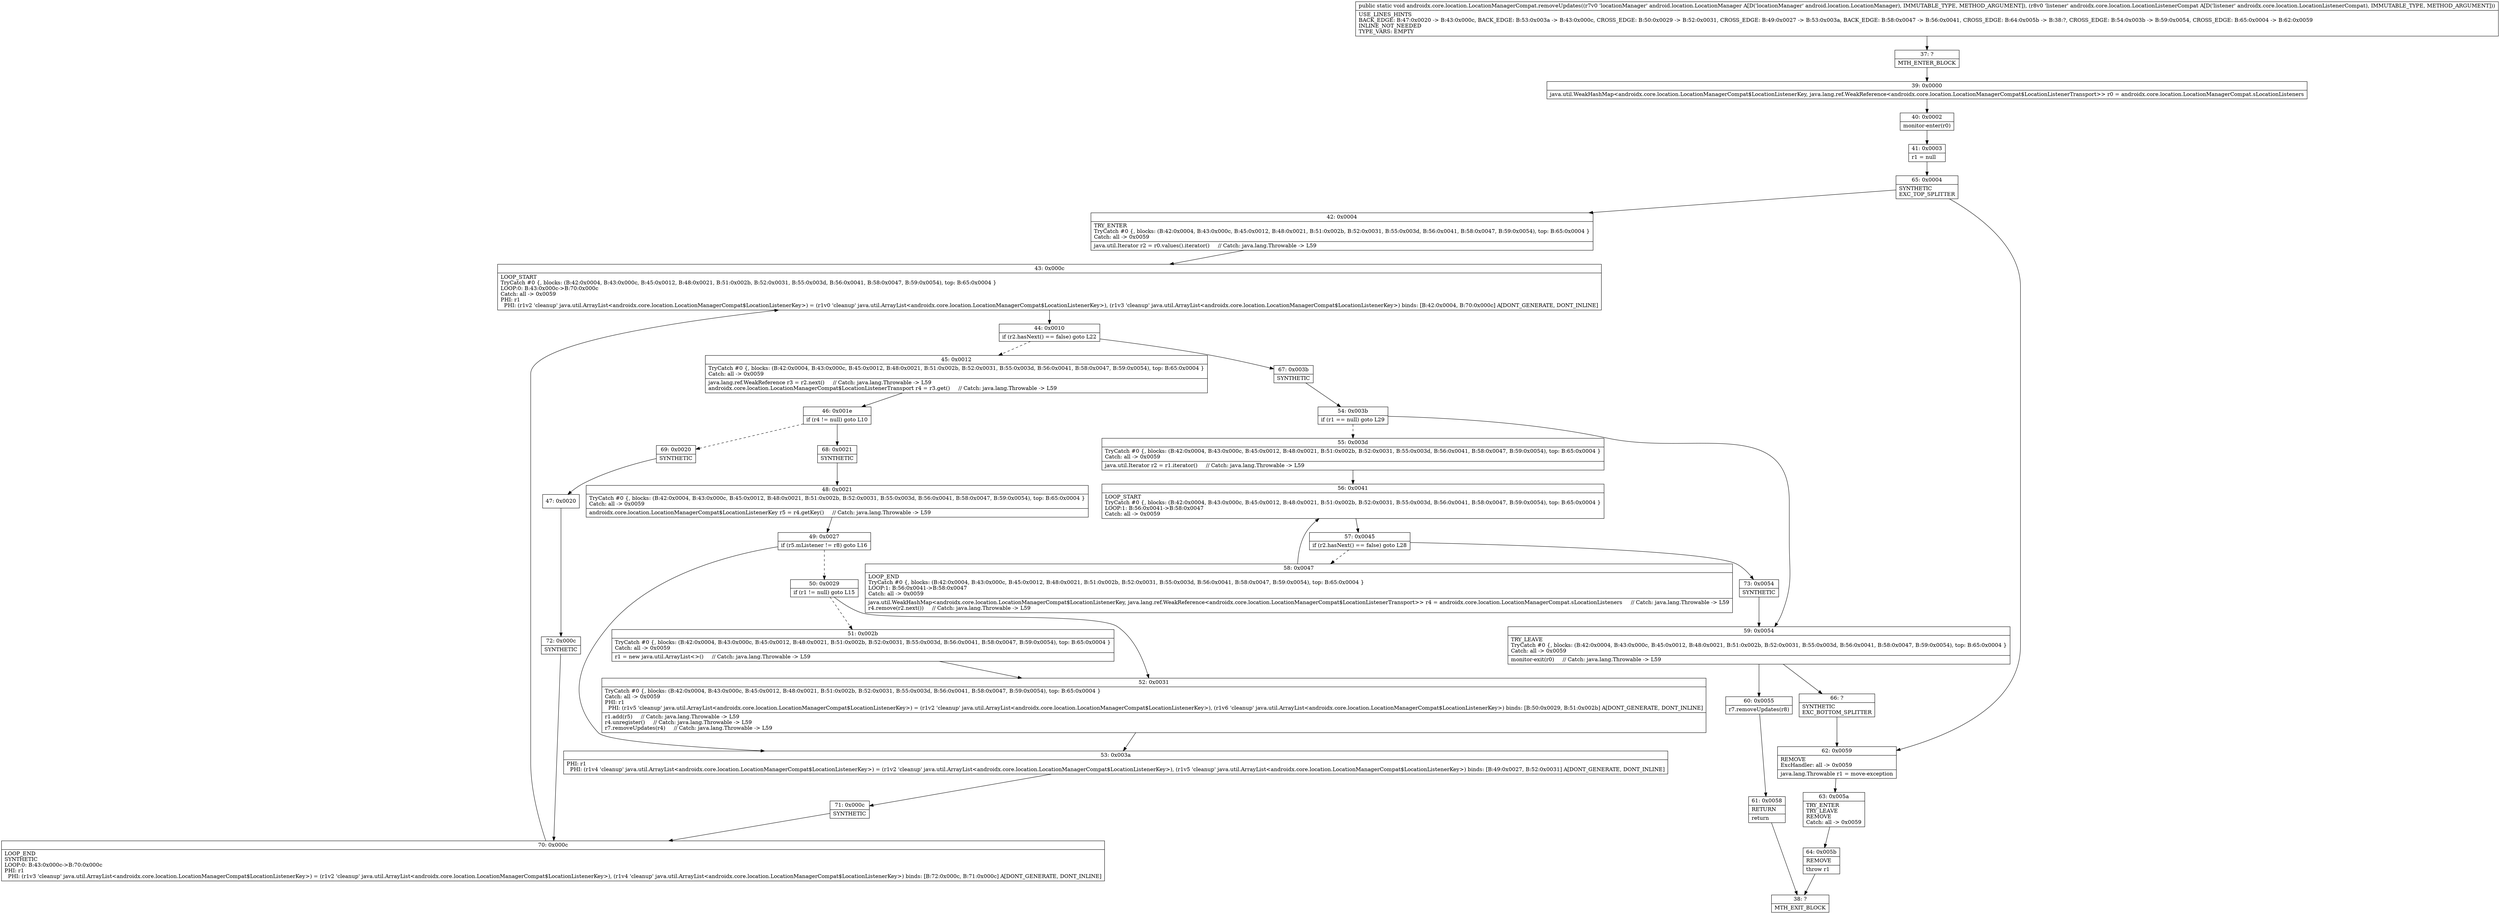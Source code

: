digraph "CFG forandroidx.core.location.LocationManagerCompat.removeUpdates(Landroid\/location\/LocationManager;Landroidx\/core\/location\/LocationListenerCompat;)V" {
Node_37 [shape=record,label="{37\:\ ?|MTH_ENTER_BLOCK\l}"];
Node_39 [shape=record,label="{39\:\ 0x0000|java.util.WeakHashMap\<androidx.core.location.LocationManagerCompat$LocationListenerKey, java.lang.ref.WeakReference\<androidx.core.location.LocationManagerCompat$LocationListenerTransport\>\> r0 = androidx.core.location.LocationManagerCompat.sLocationListeners\l}"];
Node_40 [shape=record,label="{40\:\ 0x0002|monitor\-enter(r0)\l}"];
Node_41 [shape=record,label="{41\:\ 0x0003|r1 = null\l}"];
Node_65 [shape=record,label="{65\:\ 0x0004|SYNTHETIC\lEXC_TOP_SPLITTER\l}"];
Node_42 [shape=record,label="{42\:\ 0x0004|TRY_ENTER\lTryCatch #0 \{, blocks: (B:42:0x0004, B:43:0x000c, B:45:0x0012, B:48:0x0021, B:51:0x002b, B:52:0x0031, B:55:0x003d, B:56:0x0041, B:58:0x0047, B:59:0x0054), top: B:65:0x0004 \}\lCatch: all \-\> 0x0059\l|java.util.Iterator r2 = r0.values().iterator()     \/\/ Catch: java.lang.Throwable \-\> L59\l}"];
Node_43 [shape=record,label="{43\:\ 0x000c|LOOP_START\lTryCatch #0 \{, blocks: (B:42:0x0004, B:43:0x000c, B:45:0x0012, B:48:0x0021, B:51:0x002b, B:52:0x0031, B:55:0x003d, B:56:0x0041, B:58:0x0047, B:59:0x0054), top: B:65:0x0004 \}\lLOOP:0: B:43:0x000c\-\>B:70:0x000c\lCatch: all \-\> 0x0059\lPHI: r1 \l  PHI: (r1v2 'cleanup' java.util.ArrayList\<androidx.core.location.LocationManagerCompat$LocationListenerKey\>) = (r1v0 'cleanup' java.util.ArrayList\<androidx.core.location.LocationManagerCompat$LocationListenerKey\>), (r1v3 'cleanup' java.util.ArrayList\<androidx.core.location.LocationManagerCompat$LocationListenerKey\>) binds: [B:42:0x0004, B:70:0x000c] A[DONT_GENERATE, DONT_INLINE]\l}"];
Node_44 [shape=record,label="{44\:\ 0x0010|if (r2.hasNext() == false) goto L22\l}"];
Node_45 [shape=record,label="{45\:\ 0x0012|TryCatch #0 \{, blocks: (B:42:0x0004, B:43:0x000c, B:45:0x0012, B:48:0x0021, B:51:0x002b, B:52:0x0031, B:55:0x003d, B:56:0x0041, B:58:0x0047, B:59:0x0054), top: B:65:0x0004 \}\lCatch: all \-\> 0x0059\l|java.lang.ref.WeakReference r3 = r2.next()     \/\/ Catch: java.lang.Throwable \-\> L59\landroidx.core.location.LocationManagerCompat$LocationListenerTransport r4 = r3.get()     \/\/ Catch: java.lang.Throwable \-\> L59\l}"];
Node_46 [shape=record,label="{46\:\ 0x001e|if (r4 != null) goto L10\l}"];
Node_68 [shape=record,label="{68\:\ 0x0021|SYNTHETIC\l}"];
Node_48 [shape=record,label="{48\:\ 0x0021|TryCatch #0 \{, blocks: (B:42:0x0004, B:43:0x000c, B:45:0x0012, B:48:0x0021, B:51:0x002b, B:52:0x0031, B:55:0x003d, B:56:0x0041, B:58:0x0047, B:59:0x0054), top: B:65:0x0004 \}\lCatch: all \-\> 0x0059\l|androidx.core.location.LocationManagerCompat$LocationListenerKey r5 = r4.getKey()     \/\/ Catch: java.lang.Throwable \-\> L59\l}"];
Node_49 [shape=record,label="{49\:\ 0x0027|if (r5.mListener != r8) goto L16\l}"];
Node_50 [shape=record,label="{50\:\ 0x0029|if (r1 != null) goto L15\l}"];
Node_51 [shape=record,label="{51\:\ 0x002b|TryCatch #0 \{, blocks: (B:42:0x0004, B:43:0x000c, B:45:0x0012, B:48:0x0021, B:51:0x002b, B:52:0x0031, B:55:0x003d, B:56:0x0041, B:58:0x0047, B:59:0x0054), top: B:65:0x0004 \}\lCatch: all \-\> 0x0059\l|r1 = new java.util.ArrayList\<\>()     \/\/ Catch: java.lang.Throwable \-\> L59\l}"];
Node_52 [shape=record,label="{52\:\ 0x0031|TryCatch #0 \{, blocks: (B:42:0x0004, B:43:0x000c, B:45:0x0012, B:48:0x0021, B:51:0x002b, B:52:0x0031, B:55:0x003d, B:56:0x0041, B:58:0x0047, B:59:0x0054), top: B:65:0x0004 \}\lCatch: all \-\> 0x0059\lPHI: r1 \l  PHI: (r1v5 'cleanup' java.util.ArrayList\<androidx.core.location.LocationManagerCompat$LocationListenerKey\>) = (r1v2 'cleanup' java.util.ArrayList\<androidx.core.location.LocationManagerCompat$LocationListenerKey\>), (r1v6 'cleanup' java.util.ArrayList\<androidx.core.location.LocationManagerCompat$LocationListenerKey\>) binds: [B:50:0x0029, B:51:0x002b] A[DONT_GENERATE, DONT_INLINE]\l|r1.add(r5)     \/\/ Catch: java.lang.Throwable \-\> L59\lr4.unregister()     \/\/ Catch: java.lang.Throwable \-\> L59\lr7.removeUpdates(r4)     \/\/ Catch: java.lang.Throwable \-\> L59\l}"];
Node_53 [shape=record,label="{53\:\ 0x003a|PHI: r1 \l  PHI: (r1v4 'cleanup' java.util.ArrayList\<androidx.core.location.LocationManagerCompat$LocationListenerKey\>) = (r1v2 'cleanup' java.util.ArrayList\<androidx.core.location.LocationManagerCompat$LocationListenerKey\>), (r1v5 'cleanup' java.util.ArrayList\<androidx.core.location.LocationManagerCompat$LocationListenerKey\>) binds: [B:49:0x0027, B:52:0x0031] A[DONT_GENERATE, DONT_INLINE]\l}"];
Node_71 [shape=record,label="{71\:\ 0x000c|SYNTHETIC\l}"];
Node_70 [shape=record,label="{70\:\ 0x000c|LOOP_END\lSYNTHETIC\lLOOP:0: B:43:0x000c\-\>B:70:0x000c\lPHI: r1 \l  PHI: (r1v3 'cleanup' java.util.ArrayList\<androidx.core.location.LocationManagerCompat$LocationListenerKey\>) = (r1v2 'cleanup' java.util.ArrayList\<androidx.core.location.LocationManagerCompat$LocationListenerKey\>), (r1v4 'cleanup' java.util.ArrayList\<androidx.core.location.LocationManagerCompat$LocationListenerKey\>) binds: [B:72:0x000c, B:71:0x000c] A[DONT_GENERATE, DONT_INLINE]\l}"];
Node_69 [shape=record,label="{69\:\ 0x0020|SYNTHETIC\l}"];
Node_47 [shape=record,label="{47\:\ 0x0020}"];
Node_72 [shape=record,label="{72\:\ 0x000c|SYNTHETIC\l}"];
Node_67 [shape=record,label="{67\:\ 0x003b|SYNTHETIC\l}"];
Node_54 [shape=record,label="{54\:\ 0x003b|if (r1 == null) goto L29\l}"];
Node_55 [shape=record,label="{55\:\ 0x003d|TryCatch #0 \{, blocks: (B:42:0x0004, B:43:0x000c, B:45:0x0012, B:48:0x0021, B:51:0x002b, B:52:0x0031, B:55:0x003d, B:56:0x0041, B:58:0x0047, B:59:0x0054), top: B:65:0x0004 \}\lCatch: all \-\> 0x0059\l|java.util.Iterator r2 = r1.iterator()     \/\/ Catch: java.lang.Throwable \-\> L59\l}"];
Node_56 [shape=record,label="{56\:\ 0x0041|LOOP_START\lTryCatch #0 \{, blocks: (B:42:0x0004, B:43:0x000c, B:45:0x0012, B:48:0x0021, B:51:0x002b, B:52:0x0031, B:55:0x003d, B:56:0x0041, B:58:0x0047, B:59:0x0054), top: B:65:0x0004 \}\lLOOP:1: B:56:0x0041\-\>B:58:0x0047\lCatch: all \-\> 0x0059\l}"];
Node_57 [shape=record,label="{57\:\ 0x0045|if (r2.hasNext() == false) goto L28\l}"];
Node_58 [shape=record,label="{58\:\ 0x0047|LOOP_END\lTryCatch #0 \{, blocks: (B:42:0x0004, B:43:0x000c, B:45:0x0012, B:48:0x0021, B:51:0x002b, B:52:0x0031, B:55:0x003d, B:56:0x0041, B:58:0x0047, B:59:0x0054), top: B:65:0x0004 \}\lLOOP:1: B:56:0x0041\-\>B:58:0x0047\lCatch: all \-\> 0x0059\l|java.util.WeakHashMap\<androidx.core.location.LocationManagerCompat$LocationListenerKey, java.lang.ref.WeakReference\<androidx.core.location.LocationManagerCompat$LocationListenerTransport\>\> r4 = androidx.core.location.LocationManagerCompat.sLocationListeners     \/\/ Catch: java.lang.Throwable \-\> L59\lr4.remove(r2.next())     \/\/ Catch: java.lang.Throwable \-\> L59\l}"];
Node_73 [shape=record,label="{73\:\ 0x0054|SYNTHETIC\l}"];
Node_59 [shape=record,label="{59\:\ 0x0054|TRY_LEAVE\lTryCatch #0 \{, blocks: (B:42:0x0004, B:43:0x000c, B:45:0x0012, B:48:0x0021, B:51:0x002b, B:52:0x0031, B:55:0x003d, B:56:0x0041, B:58:0x0047, B:59:0x0054), top: B:65:0x0004 \}\lCatch: all \-\> 0x0059\l|monitor\-exit(r0)     \/\/ Catch: java.lang.Throwable \-\> L59\l}"];
Node_60 [shape=record,label="{60\:\ 0x0055|r7.removeUpdates(r8)\l}"];
Node_61 [shape=record,label="{61\:\ 0x0058|RETURN\l|return\l}"];
Node_38 [shape=record,label="{38\:\ ?|MTH_EXIT_BLOCK\l}"];
Node_66 [shape=record,label="{66\:\ ?|SYNTHETIC\lEXC_BOTTOM_SPLITTER\l}"];
Node_62 [shape=record,label="{62\:\ 0x0059|REMOVE\lExcHandler: all \-\> 0x0059\l|java.lang.Throwable r1 = move\-exception\l}"];
Node_63 [shape=record,label="{63\:\ 0x005a|TRY_ENTER\lTRY_LEAVE\lREMOVE\lCatch: all \-\> 0x0059\l}"];
Node_64 [shape=record,label="{64\:\ 0x005b|REMOVE\l|throw r1\l}"];
MethodNode[shape=record,label="{public static void androidx.core.location.LocationManagerCompat.removeUpdates((r7v0 'locationManager' android.location.LocationManager A[D('locationManager' android.location.LocationManager), IMMUTABLE_TYPE, METHOD_ARGUMENT]), (r8v0 'listener' androidx.core.location.LocationListenerCompat A[D('listener' androidx.core.location.LocationListenerCompat), IMMUTABLE_TYPE, METHOD_ARGUMENT]))  | USE_LINES_HINTS\lBACK_EDGE: B:47:0x0020 \-\> B:43:0x000c, BACK_EDGE: B:53:0x003a \-\> B:43:0x000c, CROSS_EDGE: B:50:0x0029 \-\> B:52:0x0031, CROSS_EDGE: B:49:0x0027 \-\> B:53:0x003a, BACK_EDGE: B:58:0x0047 \-\> B:56:0x0041, CROSS_EDGE: B:64:0x005b \-\> B:38:?, CROSS_EDGE: B:54:0x003b \-\> B:59:0x0054, CROSS_EDGE: B:65:0x0004 \-\> B:62:0x0059\lINLINE_NOT_NEEDED\lTYPE_VARS: EMPTY\l}"];
MethodNode -> Node_37;Node_37 -> Node_39;
Node_39 -> Node_40;
Node_40 -> Node_41;
Node_41 -> Node_65;
Node_65 -> Node_42;
Node_65 -> Node_62;
Node_42 -> Node_43;
Node_43 -> Node_44;
Node_44 -> Node_45[style=dashed];
Node_44 -> Node_67;
Node_45 -> Node_46;
Node_46 -> Node_68;
Node_46 -> Node_69[style=dashed];
Node_68 -> Node_48;
Node_48 -> Node_49;
Node_49 -> Node_50[style=dashed];
Node_49 -> Node_53;
Node_50 -> Node_51[style=dashed];
Node_50 -> Node_52;
Node_51 -> Node_52;
Node_52 -> Node_53;
Node_53 -> Node_71;
Node_71 -> Node_70;
Node_70 -> Node_43;
Node_69 -> Node_47;
Node_47 -> Node_72;
Node_72 -> Node_70;
Node_67 -> Node_54;
Node_54 -> Node_55[style=dashed];
Node_54 -> Node_59;
Node_55 -> Node_56;
Node_56 -> Node_57;
Node_57 -> Node_58[style=dashed];
Node_57 -> Node_73;
Node_58 -> Node_56;
Node_73 -> Node_59;
Node_59 -> Node_60;
Node_59 -> Node_66;
Node_60 -> Node_61;
Node_61 -> Node_38;
Node_66 -> Node_62;
Node_62 -> Node_63;
Node_63 -> Node_64;
Node_64 -> Node_38;
}

